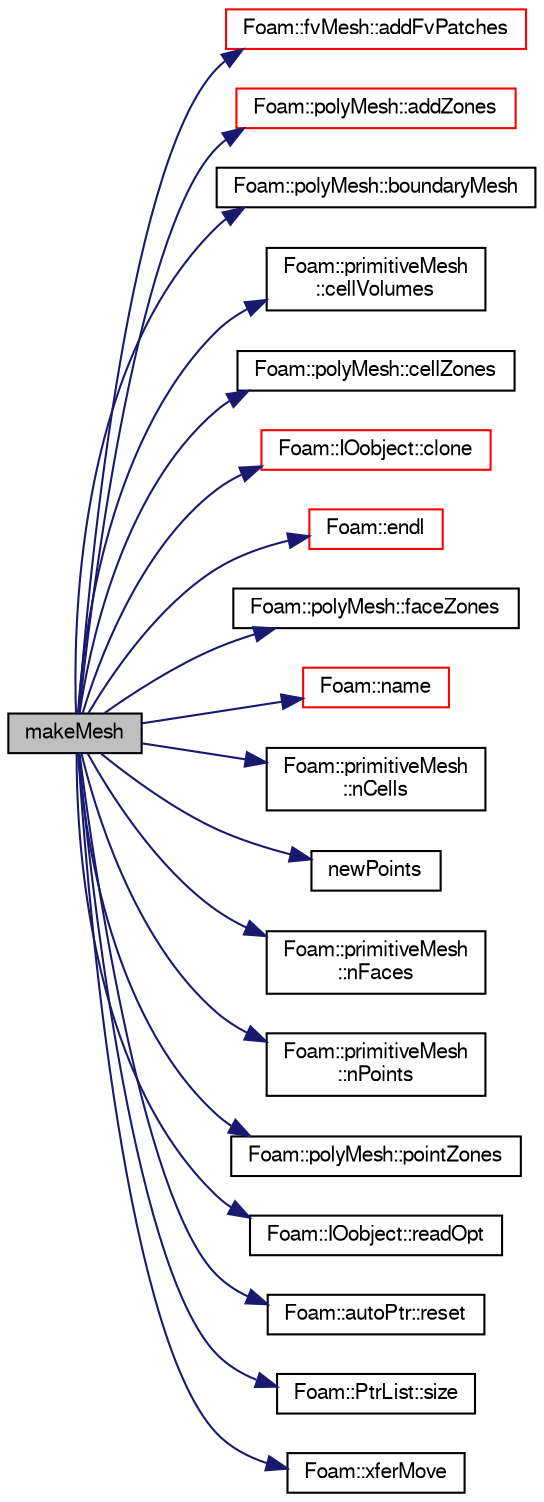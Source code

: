 digraph "makeMesh"
{
  bgcolor="transparent";
  edge [fontname="FreeSans",fontsize="10",labelfontname="FreeSans",labelfontsize="10"];
  node [fontname="FreeSans",fontsize="10",shape=record];
  rankdir="LR";
  Node1 [label="makeMesh",height=0.2,width=0.4,color="black", fillcolor="grey75", style="filled" fontcolor="black"];
  Node1 -> Node2 [color="midnightblue",fontsize="10",style="solid",fontname="FreeSans"];
  Node2 [label="Foam::fvMesh::addFvPatches",height=0.2,width=0.4,color="red",URL="$a00851.html#a807737f477e7b9e29eb35303a67f80ee",tooltip="Add boundary patches. Constructor helper. "];
  Node1 -> Node3 [color="midnightblue",fontsize="10",style="solid",fontname="FreeSans"];
  Node3 [label="Foam::polyMesh::addZones",height=0.2,width=0.4,color="red",URL="$a01861.html#ab8d4bd8da5c77e31b9299e50b60a16f2",tooltip="Add mesh zones. "];
  Node1 -> Node4 [color="midnightblue",fontsize="10",style="solid",fontname="FreeSans"];
  Node4 [label="Foam::polyMesh::boundaryMesh",height=0.2,width=0.4,color="black",URL="$a01861.html#a6b7f5ba89250dbd7a1c6c7860ab60fe3",tooltip="Return boundary mesh. "];
  Node1 -> Node5 [color="midnightblue",fontsize="10",style="solid",fontname="FreeSans"];
  Node5 [label="Foam::primitiveMesh\l::cellVolumes",height=0.2,width=0.4,color="black",URL="$a01911.html#a621f5b7ca5ac8ff001bcdbeefaad7f7a"];
  Node1 -> Node6 [color="midnightblue",fontsize="10",style="solid",fontname="FreeSans"];
  Node6 [label="Foam::polyMesh::cellZones",height=0.2,width=0.4,color="black",URL="$a01861.html#a4d1a75ab59a90fb234112675b3ce1018",tooltip="Return cell zone mesh. "];
  Node1 -> Node7 [color="midnightblue",fontsize="10",style="solid",fontname="FreeSans"];
  Node7 [label="Foam::IOobject::clone",height=0.2,width=0.4,color="red",URL="$a01142.html#a4709e9cad52d9b499879bbcb101b6453",tooltip="Clone. "];
  Node1 -> Node8 [color="midnightblue",fontsize="10",style="solid",fontname="FreeSans"];
  Node8 [label="Foam::endl",height=0.2,width=0.4,color="red",URL="$a10237.html#a2db8fe02a0d3909e9351bb4275b23ce4",tooltip="Add newline and flush stream. "];
  Node1 -> Node9 [color="midnightblue",fontsize="10",style="solid",fontname="FreeSans"];
  Node9 [label="Foam::polyMesh::faceZones",height=0.2,width=0.4,color="black",URL="$a01861.html#aa3b2dc268f43cd7ca2d043febae4f0e6",tooltip="Return face zone mesh. "];
  Node1 -> Node10 [color="midnightblue",fontsize="10",style="solid",fontname="FreeSans"];
  Node10 [label="Foam::name",height=0.2,width=0.4,color="red",URL="$a10237.html#adcb0df2bd4953cb6bb390272d8263c3a",tooltip="Return a string representation of a complex. "];
  Node1 -> Node11 [color="midnightblue",fontsize="10",style="solid",fontname="FreeSans"];
  Node11 [label="Foam::primitiveMesh\l::nCells",height=0.2,width=0.4,color="black",URL="$a01911.html#ae79b5e96cf8d9a4e6b3993e6f2709374"];
  Node1 -> Node12 [color="midnightblue",fontsize="10",style="solid",fontname="FreeSans"];
  Node12 [label="newPoints",height=0.2,width=0.4,color="black",URL="$a03877.html#a0255157da5c6e351ac2f91500e564bc6"];
  Node1 -> Node13 [color="midnightblue",fontsize="10",style="solid",fontname="FreeSans"];
  Node13 [label="Foam::primitiveMesh\l::nFaces",height=0.2,width=0.4,color="black",URL="$a01911.html#a9be088de373a98524a153de7da0e92e8"];
  Node1 -> Node14 [color="midnightblue",fontsize="10",style="solid",fontname="FreeSans"];
  Node14 [label="Foam::primitiveMesh\l::nPoints",height=0.2,width=0.4,color="black",URL="$a01911.html#a9927abeba2c8506177084d644b6e573a"];
  Node1 -> Node15 [color="midnightblue",fontsize="10",style="solid",fontname="FreeSans"];
  Node15 [label="Foam::polyMesh::pointZones",height=0.2,width=0.4,color="black",URL="$a01861.html#ab7517d5048893d8d419f9b9bd047ce0f",tooltip="Return point zone mesh. "];
  Node1 -> Node16 [color="midnightblue",fontsize="10",style="solid",fontname="FreeSans"];
  Node16 [label="Foam::IOobject::readOpt",height=0.2,width=0.4,color="black",URL="$a01142.html#af3c10cbbefc4d1d63d9dbe411d9701ec"];
  Node1 -> Node17 [color="midnightblue",fontsize="10",style="solid",fontname="FreeSans"];
  Node17 [label="Foam::autoPtr::reset",height=0.2,width=0.4,color="black",URL="$a00077.html#ab46a1bc64c9af6414376c6c18d3bee62",tooltip="If object pointer already set, delete object and set to given. "];
  Node1 -> Node18 [color="midnightblue",fontsize="10",style="solid",fontname="FreeSans"];
  Node18 [label="Foam::PtrList::size",height=0.2,width=0.4,color="black",URL="$a01975.html#a723361dc2020160f5492e8fe2d09fa44",tooltip="Return the number of elements in the PtrList. "];
  Node1 -> Node19 [color="midnightblue",fontsize="10",style="solid",fontname="FreeSans"];
  Node19 [label="Foam::xferMove",height=0.2,width=0.4,color="black",URL="$a10237.html#ae3ad39ee5ad896e6d3c0f137ecd12abb"];
}
